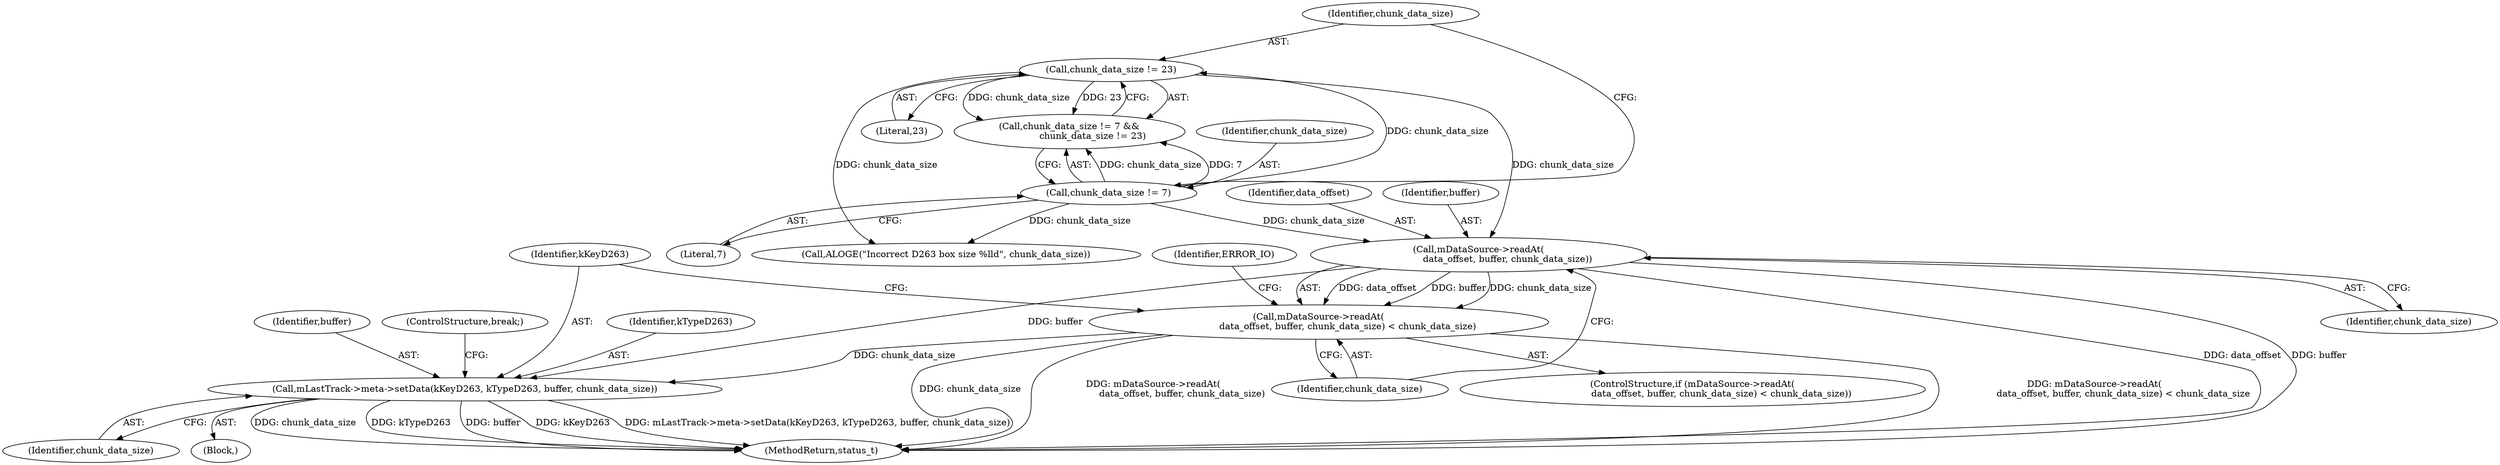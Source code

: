 digraph "0_Android_6fe85f7e15203e48df2cc3e8e1c4bc6ad49dc968@API" {
"1002210" [label="(Call,mDataSource->readAt(\n                    data_offset, buffer, chunk_data_size))"];
"1002199" [label="(Call,chunk_data_size != 23)"];
"1002196" [label="(Call,chunk_data_size != 7)"];
"1002209" [label="(Call,mDataSource->readAt(\n                    data_offset, buffer, chunk_data_size) < chunk_data_size)"];
"1002218" [label="(Call,mLastTrack->meta->setData(kKeyD263, kTypeD263, buffer, chunk_data_size))"];
"1002223" [label="(ControlStructure,break;)"];
"1002220" [label="(Identifier,kTypeD263)"];
"1002210" [label="(Call,mDataSource->readAt(\n                    data_offset, buffer, chunk_data_size))"];
"1002221" [label="(Identifier,buffer)"];
"1002195" [label="(Call,chunk_data_size != 7 &&\n                chunk_data_size != 23)"];
"1002198" [label="(Literal,7)"];
"1002211" [label="(Identifier,data_offset)"];
"1002931" [label="(MethodReturn,status_t)"];
"1002214" [label="(Identifier,chunk_data_size)"];
"1002203" [label="(Call,ALOGE(\"Incorrect D263 box size %lld\", chunk_data_size))"];
"1002212" [label="(Identifier,buffer)"];
"1002201" [label="(Literal,23)"];
"1002199" [label="(Call,chunk_data_size != 23)"];
"1002222" [label="(Identifier,chunk_data_size)"];
"1002196" [label="(Call,chunk_data_size != 7)"];
"1002213" [label="(Identifier,chunk_data_size)"];
"1002219" [label="(Identifier,kKeyD263)"];
"1002217" [label="(Identifier,ERROR_IO)"];
"1002208" [label="(ControlStructure,if (mDataSource->readAt(\n                    data_offset, buffer, chunk_data_size) < chunk_data_size))"];
"1002188" [label="(Block,)"];
"1002209" [label="(Call,mDataSource->readAt(\n                    data_offset, buffer, chunk_data_size) < chunk_data_size)"];
"1002197" [label="(Identifier,chunk_data_size)"];
"1002200" [label="(Identifier,chunk_data_size)"];
"1002218" [label="(Call,mLastTrack->meta->setData(kKeyD263, kTypeD263, buffer, chunk_data_size))"];
"1002210" -> "1002209"  [label="AST: "];
"1002210" -> "1002213"  [label="CFG: "];
"1002211" -> "1002210"  [label="AST: "];
"1002212" -> "1002210"  [label="AST: "];
"1002213" -> "1002210"  [label="AST: "];
"1002214" -> "1002210"  [label="CFG: "];
"1002210" -> "1002931"  [label="DDG: data_offset"];
"1002210" -> "1002931"  [label="DDG: buffer"];
"1002210" -> "1002209"  [label="DDG: data_offset"];
"1002210" -> "1002209"  [label="DDG: buffer"];
"1002210" -> "1002209"  [label="DDG: chunk_data_size"];
"1002199" -> "1002210"  [label="DDG: chunk_data_size"];
"1002196" -> "1002210"  [label="DDG: chunk_data_size"];
"1002210" -> "1002218"  [label="DDG: buffer"];
"1002199" -> "1002195"  [label="AST: "];
"1002199" -> "1002201"  [label="CFG: "];
"1002200" -> "1002199"  [label="AST: "];
"1002201" -> "1002199"  [label="AST: "];
"1002195" -> "1002199"  [label="CFG: "];
"1002199" -> "1002195"  [label="DDG: chunk_data_size"];
"1002199" -> "1002195"  [label="DDG: 23"];
"1002196" -> "1002199"  [label="DDG: chunk_data_size"];
"1002199" -> "1002203"  [label="DDG: chunk_data_size"];
"1002196" -> "1002195"  [label="AST: "];
"1002196" -> "1002198"  [label="CFG: "];
"1002197" -> "1002196"  [label="AST: "];
"1002198" -> "1002196"  [label="AST: "];
"1002200" -> "1002196"  [label="CFG: "];
"1002195" -> "1002196"  [label="CFG: "];
"1002196" -> "1002195"  [label="DDG: chunk_data_size"];
"1002196" -> "1002195"  [label="DDG: 7"];
"1002196" -> "1002203"  [label="DDG: chunk_data_size"];
"1002209" -> "1002208"  [label="AST: "];
"1002209" -> "1002214"  [label="CFG: "];
"1002214" -> "1002209"  [label="AST: "];
"1002217" -> "1002209"  [label="CFG: "];
"1002219" -> "1002209"  [label="CFG: "];
"1002209" -> "1002931"  [label="DDG: chunk_data_size"];
"1002209" -> "1002931"  [label="DDG: mDataSource->readAt(\n                    data_offset, buffer, chunk_data_size)"];
"1002209" -> "1002931"  [label="DDG: mDataSource->readAt(\n                    data_offset, buffer, chunk_data_size) < chunk_data_size"];
"1002209" -> "1002218"  [label="DDG: chunk_data_size"];
"1002218" -> "1002188"  [label="AST: "];
"1002218" -> "1002222"  [label="CFG: "];
"1002219" -> "1002218"  [label="AST: "];
"1002220" -> "1002218"  [label="AST: "];
"1002221" -> "1002218"  [label="AST: "];
"1002222" -> "1002218"  [label="AST: "];
"1002223" -> "1002218"  [label="CFG: "];
"1002218" -> "1002931"  [label="DDG: chunk_data_size"];
"1002218" -> "1002931"  [label="DDG: kTypeD263"];
"1002218" -> "1002931"  [label="DDG: buffer"];
"1002218" -> "1002931"  [label="DDG: kKeyD263"];
"1002218" -> "1002931"  [label="DDG: mLastTrack->meta->setData(kKeyD263, kTypeD263, buffer, chunk_data_size)"];
}
